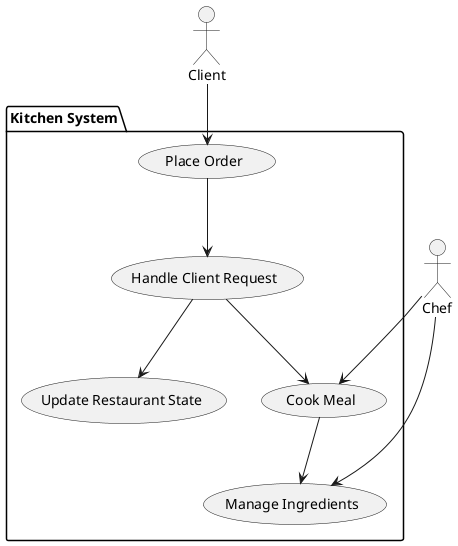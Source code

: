 @startuml usecase

actor Client
actor Chef

package "Kitchen System" {
    usecase "Place Order" as UC1
    usecase "Cook Meal" as UC2
    usecase "Handle Client Request" as UC3
    usecase "Update Restaurant State" as UC4
    usecase "Manage Ingredients" as UC5
}

Client --> UC1
UC1 --> UC3
UC3 --> UC2
UC2 --> UC5
UC3 --> UC4

Chef --> UC2
Chef --> UC5

@enduml